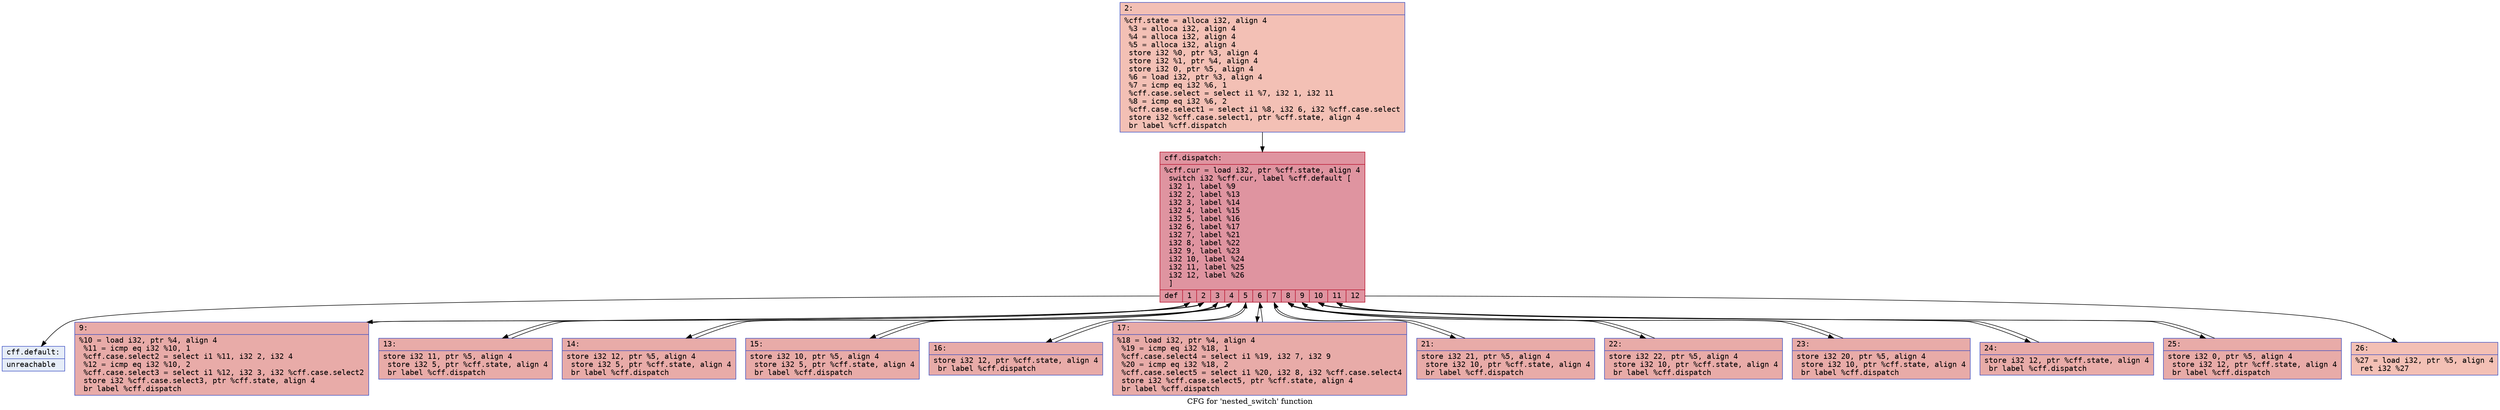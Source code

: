 digraph "CFG for 'nested_switch' function" {
	label="CFG for 'nested_switch' function";

	Node0x5edd3495bb80 [shape=record,color="#3d50c3ff", style=filled, fillcolor="#e5705870" fontname="Courier",label="{2:\l|  %cff.state = alloca i32, align 4\l  %3 = alloca i32, align 4\l  %4 = alloca i32, align 4\l  %5 = alloca i32, align 4\l  store i32 %0, ptr %3, align 4\l  store i32 %1, ptr %4, align 4\l  store i32 0, ptr %5, align 4\l  %6 = load i32, ptr %3, align 4\l  %7 = icmp eq i32 %6, 1\l  %cff.case.select = select i1 %7, i32 1, i32 11\l  %8 = icmp eq i32 %6, 2\l  %cff.case.select1 = select i1 %8, i32 6, i32 %cff.case.select\l  store i32 %cff.case.select1, ptr %cff.state, align 4\l  br label %cff.dispatch\l}"];
	Node0x5edd3495bb80 -> Node0x5edd3496f090;
	Node0x5edd3495c020 [shape=record,color="#3d50c3ff", style=filled, fillcolor="#cc403a70" fontname="Courier",label="{9:\l|  %10 = load i32, ptr %4, align 4\l  %11 = icmp eq i32 %10, 1\l  %cff.case.select2 = select i1 %11, i32 2, i32 4\l  %12 = icmp eq i32 %10, 2\l  %cff.case.select3 = select i1 %12, i32 3, i32 %cff.case.select2\l  store i32 %cff.case.select3, ptr %cff.state, align 4\l  br label %cff.dispatch\l}"];
	Node0x5edd3495c020 -> Node0x5edd3496f090;
	Node0x5edd3495c2f0 [shape=record,color="#3d50c3ff", style=filled, fillcolor="#cc403a70" fontname="Courier",label="{13:\l|  store i32 11, ptr %5, align 4\l  store i32 5, ptr %cff.state, align 4\l  br label %cff.dispatch\l}"];
	Node0x5edd3495c2f0 -> Node0x5edd3496f090;
	Node0x5edd3495c350 [shape=record,color="#3d50c3ff", style=filled, fillcolor="#cc403a70" fontname="Courier",label="{14:\l|  store i32 12, ptr %5, align 4\l  store i32 5, ptr %cff.state, align 4\l  br label %cff.dispatch\l}"];
	Node0x5edd3495c350 -> Node0x5edd3496f090;
	Node0x5edd3495c290 [shape=record,color="#3d50c3ff", style=filled, fillcolor="#cc403a70" fontname="Courier",label="{15:\l|  store i32 10, ptr %5, align 4\l  store i32 5, ptr %cff.state, align 4\l  br label %cff.dispatch\l}"];
	Node0x5edd3495c290 -> Node0x5edd3496f090;
	Node0x5edd3495c5b0 [shape=record,color="#3d50c3ff", style=filled, fillcolor="#cc403a70" fontname="Courier",label="{16:\l|  store i32 12, ptr %cff.state, align 4\l  br label %cff.dispatch\l}"];
	Node0x5edd3495c5b0 -> Node0x5edd3496f090;
	Node0x5edd3495c080 [shape=record,color="#3d50c3ff", style=filled, fillcolor="#cc403a70" fontname="Courier",label="{17:\l|  %18 = load i32, ptr %4, align 4\l  %19 = icmp eq i32 %18, 1\l  %cff.case.select4 = select i1 %19, i32 7, i32 9\l  %20 = icmp eq i32 %18, 2\l  %cff.case.select5 = select i1 %20, i32 8, i32 %cff.case.select4\l  store i32 %cff.case.select5, ptr %cff.state, align 4\l  br label %cff.dispatch\l}"];
	Node0x5edd3495c080 -> Node0x5edd3496f090;
	Node0x5edd3495ca80 [shape=record,color="#3d50c3ff", style=filled, fillcolor="#cc403a70" fontname="Courier",label="{21:\l|  store i32 21, ptr %5, align 4\l  store i32 10, ptr %cff.state, align 4\l  br label %cff.dispatch\l}"];
	Node0x5edd3495ca80 -> Node0x5edd3496f090;
	Node0x5edd3495cae0 [shape=record,color="#3d50c3ff", style=filled, fillcolor="#cc403a70" fontname="Courier",label="{22:\l|  store i32 22, ptr %5, align 4\l  store i32 10, ptr %cff.state, align 4\l  br label %cff.dispatch\l}"];
	Node0x5edd3495cae0 -> Node0x5edd3496f090;
	Node0x5edd3495ca20 [shape=record,color="#3d50c3ff", style=filled, fillcolor="#cc403a70" fontname="Courier",label="{23:\l|  store i32 20, ptr %5, align 4\l  store i32 10, ptr %cff.state, align 4\l  br label %cff.dispatch\l}"];
	Node0x5edd3495ca20 -> Node0x5edd3496f090;
	Node0x5edd3495cd40 [shape=record,color="#3d50c3ff", style=filled, fillcolor="#cc403a70" fontname="Courier",label="{24:\l|  store i32 12, ptr %cff.state, align 4\l  br label %cff.dispatch\l}"];
	Node0x5edd3495cd40 -> Node0x5edd3496f090;
	Node0x5edd3495bfc0 [shape=record,color="#3d50c3ff", style=filled, fillcolor="#cc403a70" fontname="Courier",label="{25:\l|  store i32 0, ptr %5, align 4\l  store i32 12, ptr %cff.state, align 4\l  br label %cff.dispatch\l}"];
	Node0x5edd3495bfc0 -> Node0x5edd3496f090;
	Node0x5edd3495c8d0 [shape=record,color="#3d50c3ff", style=filled, fillcolor="#e5705870" fontname="Courier",label="{26:\l|  %27 = load i32, ptr %5, align 4\l  ret i32 %27\l}"];
	Node0x5edd3496f090 [shape=record,color="#b70d28ff", style=filled, fillcolor="#b70d2870" fontname="Courier",label="{cff.dispatch:\l|  %cff.cur = load i32, ptr %cff.state, align 4\l  switch i32 %cff.cur, label %cff.default [\l    i32 1, label %9\l    i32 2, label %13\l    i32 3, label %14\l    i32 4, label %15\l    i32 5, label %16\l    i32 6, label %17\l    i32 7, label %21\l    i32 8, label %22\l    i32 9, label %23\l    i32 10, label %24\l    i32 11, label %25\l    i32 12, label %26\l  ]\l|{<s0>def|<s1>1|<s2>2|<s3>3|<s4>4|<s5>5|<s6>6|<s7>7|<s8>8|<s9>9|<s10>10|<s11>11|<s12>12}}"];
	Node0x5edd3496f090:s0 -> Node0x5edd3496f120;
	Node0x5edd3496f090:s1 -> Node0x5edd3495c020;
	Node0x5edd3496f090:s2 -> Node0x5edd3495c2f0;
	Node0x5edd3496f090:s3 -> Node0x5edd3495c350;
	Node0x5edd3496f090:s4 -> Node0x5edd3495c290;
	Node0x5edd3496f090:s5 -> Node0x5edd3495c5b0;
	Node0x5edd3496f090:s6 -> Node0x5edd3495c080;
	Node0x5edd3496f090:s7 -> Node0x5edd3495ca80;
	Node0x5edd3496f090:s8 -> Node0x5edd3495cae0;
	Node0x5edd3496f090:s9 -> Node0x5edd3495ca20;
	Node0x5edd3496f090:s10 -> Node0x5edd3495cd40;
	Node0x5edd3496f090:s11 -> Node0x5edd3495bfc0;
	Node0x5edd3496f090:s12 -> Node0x5edd3495c8d0;
	Node0x5edd3496f120 [shape=record,color="#3d50c3ff", style=filled, fillcolor="#c7d7f070" fontname="Courier",label="{cff.default:\l|  unreachable\l}"];
}
